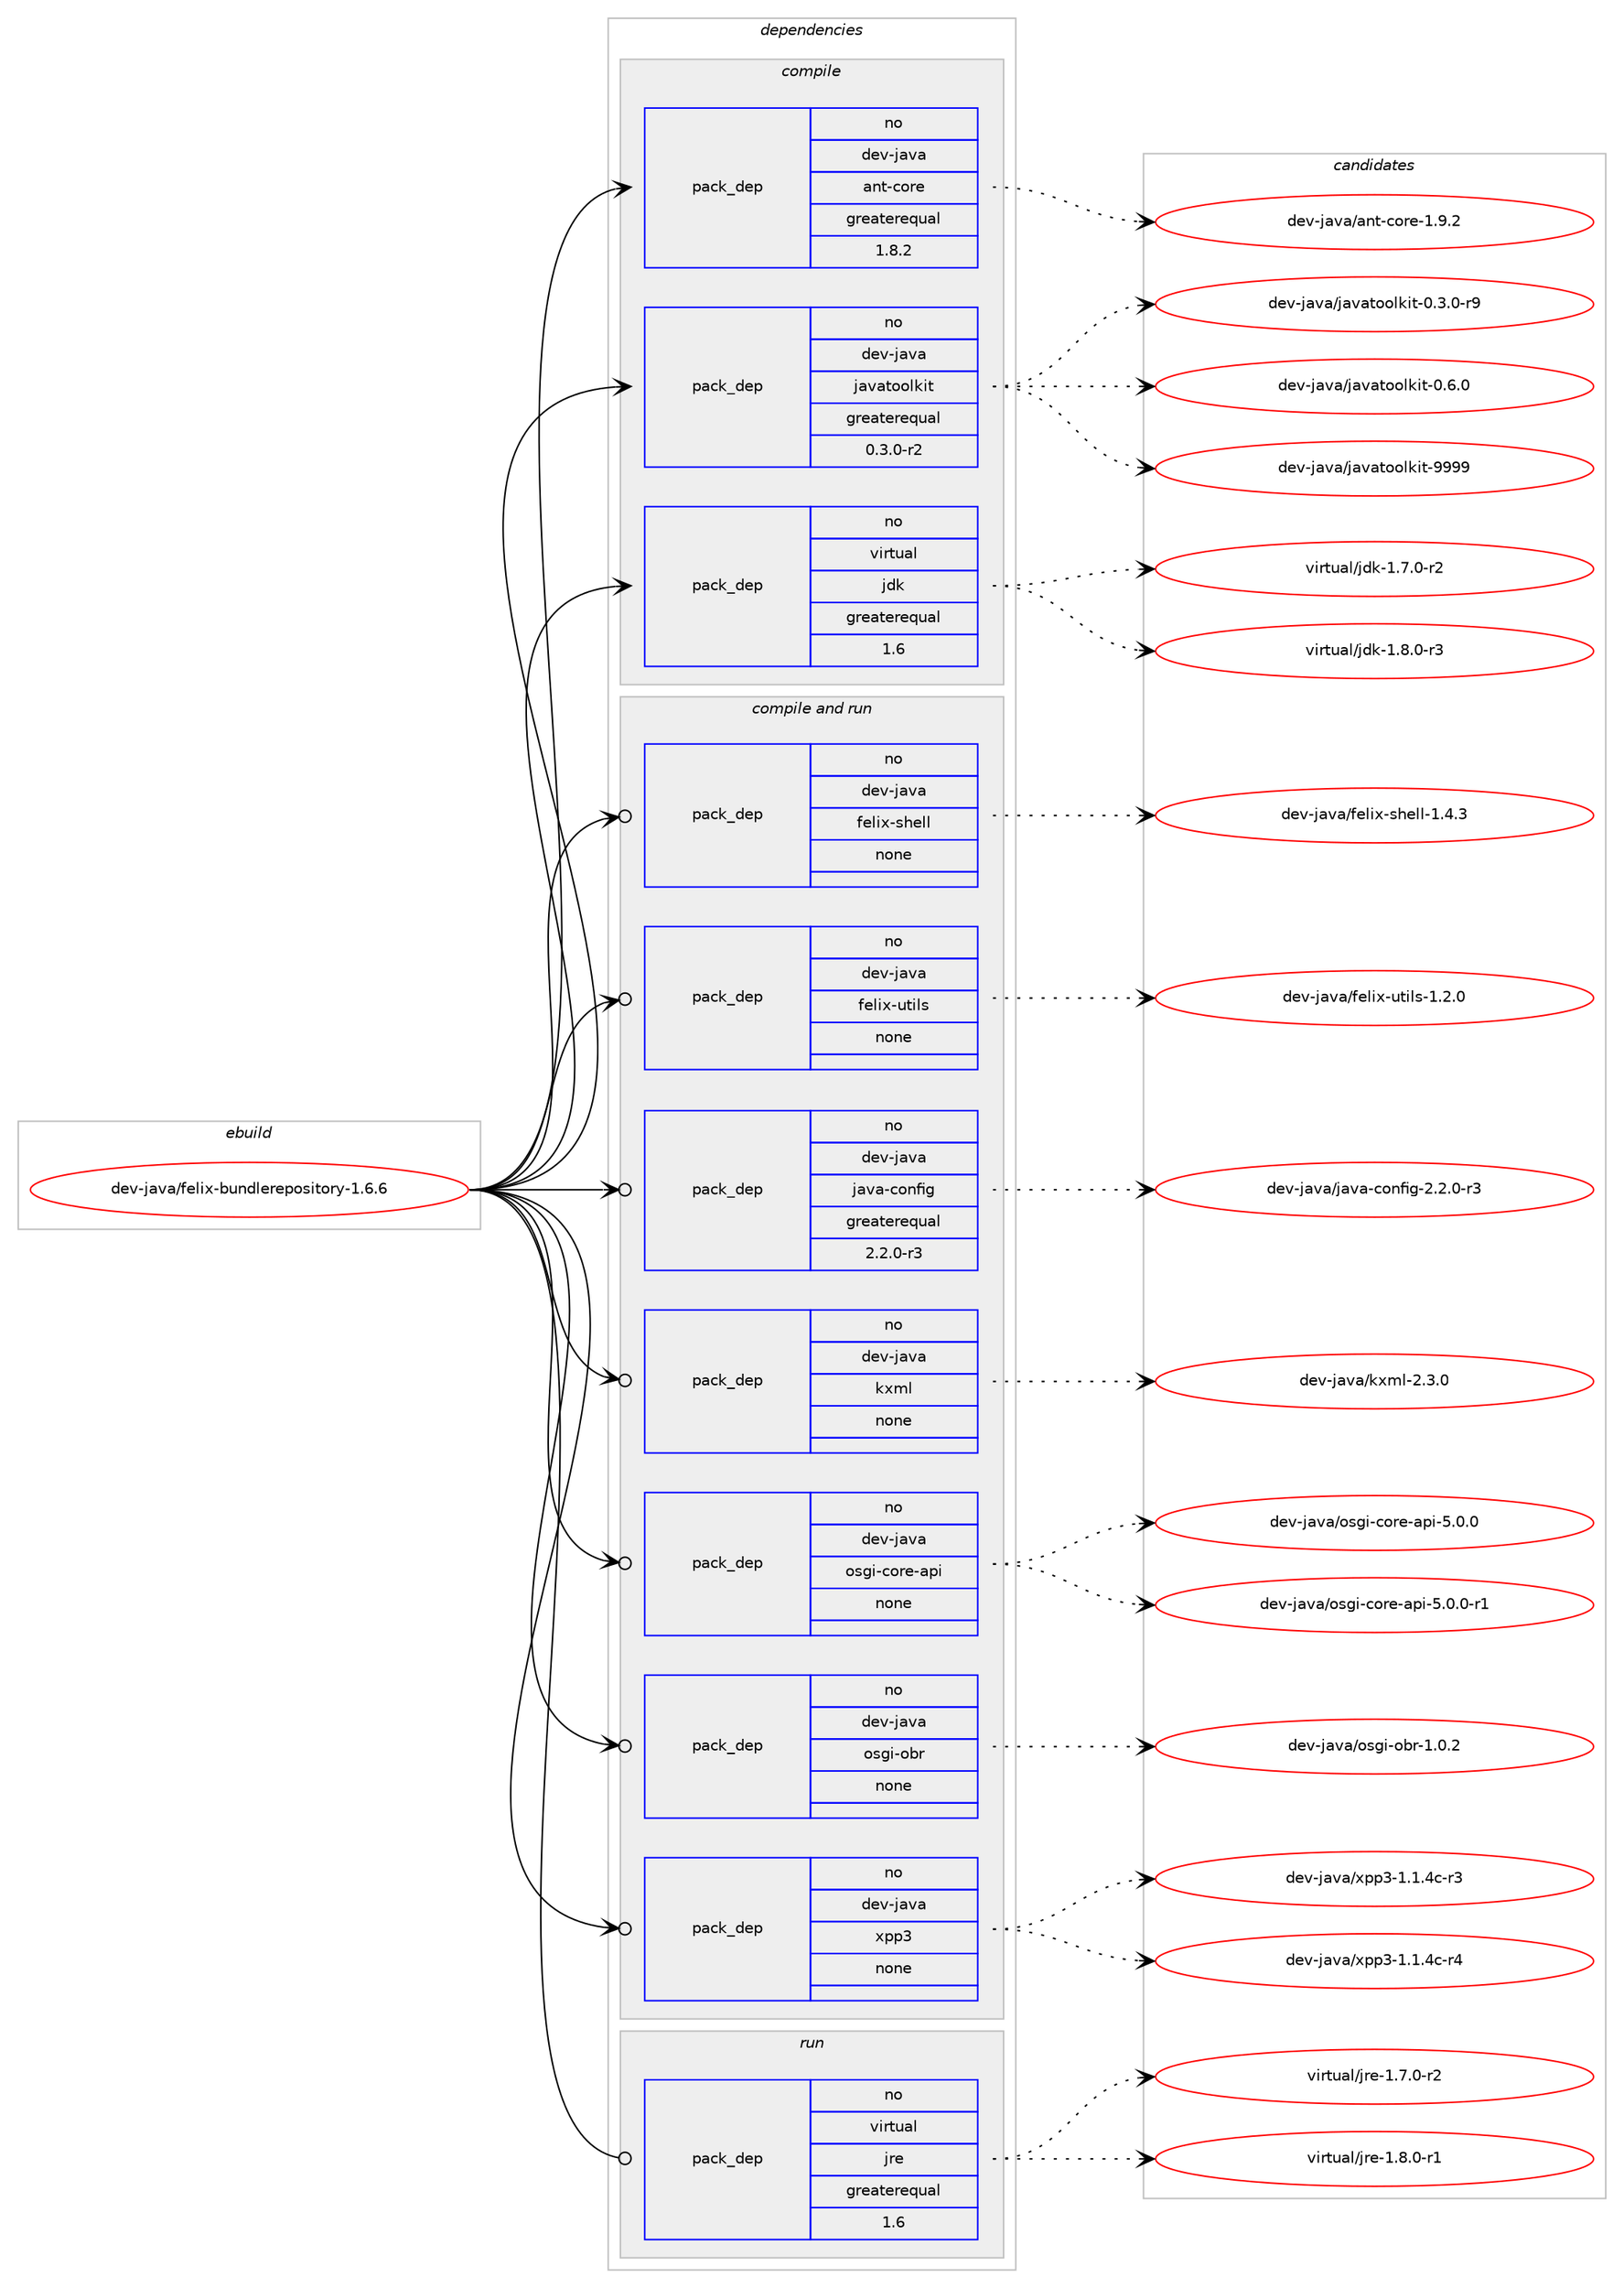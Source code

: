 digraph prolog {

# *************
# Graph options
# *************

newrank=true;
concentrate=true;
compound=true;
graph [rankdir=LR,fontname=Helvetica,fontsize=10,ranksep=1.5];#, ranksep=2.5, nodesep=0.2];
edge  [arrowhead=vee];
node  [fontname=Helvetica,fontsize=10];

# **********
# The ebuild
# **********

subgraph cluster_leftcol {
color=gray;
rank=same;
label=<<i>ebuild</i>>;
id [label="dev-java/felix-bundlerepository-1.6.6", color=red, width=4, href="../dev-java/felix-bundlerepository-1.6.6.svg"];
}

# ****************
# The dependencies
# ****************

subgraph cluster_midcol {
color=gray;
label=<<i>dependencies</i>>;
subgraph cluster_compile {
fillcolor="#eeeeee";
style=filled;
label=<<i>compile</i>>;
subgraph pack75220 {
dependency100132 [label=<<TABLE BORDER="0" CELLBORDER="1" CELLSPACING="0" CELLPADDING="4" WIDTH="220"><TR><TD ROWSPAN="6" CELLPADDING="30">pack_dep</TD></TR><TR><TD WIDTH="110">no</TD></TR><TR><TD>dev-java</TD></TR><TR><TD>ant-core</TD></TR><TR><TD>greaterequal</TD></TR><TR><TD>1.8.2</TD></TR></TABLE>>, shape=none, color=blue];
}
id:e -> dependency100132:w [weight=20,style="solid",arrowhead="vee"];
subgraph pack75221 {
dependency100133 [label=<<TABLE BORDER="0" CELLBORDER="1" CELLSPACING="0" CELLPADDING="4" WIDTH="220"><TR><TD ROWSPAN="6" CELLPADDING="30">pack_dep</TD></TR><TR><TD WIDTH="110">no</TD></TR><TR><TD>dev-java</TD></TR><TR><TD>javatoolkit</TD></TR><TR><TD>greaterequal</TD></TR><TR><TD>0.3.0-r2</TD></TR></TABLE>>, shape=none, color=blue];
}
id:e -> dependency100133:w [weight=20,style="solid",arrowhead="vee"];
subgraph pack75222 {
dependency100134 [label=<<TABLE BORDER="0" CELLBORDER="1" CELLSPACING="0" CELLPADDING="4" WIDTH="220"><TR><TD ROWSPAN="6" CELLPADDING="30">pack_dep</TD></TR><TR><TD WIDTH="110">no</TD></TR><TR><TD>virtual</TD></TR><TR><TD>jdk</TD></TR><TR><TD>greaterequal</TD></TR><TR><TD>1.6</TD></TR></TABLE>>, shape=none, color=blue];
}
id:e -> dependency100134:w [weight=20,style="solid",arrowhead="vee"];
}
subgraph cluster_compileandrun {
fillcolor="#eeeeee";
style=filled;
label=<<i>compile and run</i>>;
subgraph pack75223 {
dependency100135 [label=<<TABLE BORDER="0" CELLBORDER="1" CELLSPACING="0" CELLPADDING="4" WIDTH="220"><TR><TD ROWSPAN="6" CELLPADDING="30">pack_dep</TD></TR><TR><TD WIDTH="110">no</TD></TR><TR><TD>dev-java</TD></TR><TR><TD>felix-shell</TD></TR><TR><TD>none</TD></TR><TR><TD></TD></TR></TABLE>>, shape=none, color=blue];
}
id:e -> dependency100135:w [weight=20,style="solid",arrowhead="odotvee"];
subgraph pack75224 {
dependency100136 [label=<<TABLE BORDER="0" CELLBORDER="1" CELLSPACING="0" CELLPADDING="4" WIDTH="220"><TR><TD ROWSPAN="6" CELLPADDING="30">pack_dep</TD></TR><TR><TD WIDTH="110">no</TD></TR><TR><TD>dev-java</TD></TR><TR><TD>felix-utils</TD></TR><TR><TD>none</TD></TR><TR><TD></TD></TR></TABLE>>, shape=none, color=blue];
}
id:e -> dependency100136:w [weight=20,style="solid",arrowhead="odotvee"];
subgraph pack75225 {
dependency100137 [label=<<TABLE BORDER="0" CELLBORDER="1" CELLSPACING="0" CELLPADDING="4" WIDTH="220"><TR><TD ROWSPAN="6" CELLPADDING="30">pack_dep</TD></TR><TR><TD WIDTH="110">no</TD></TR><TR><TD>dev-java</TD></TR><TR><TD>java-config</TD></TR><TR><TD>greaterequal</TD></TR><TR><TD>2.2.0-r3</TD></TR></TABLE>>, shape=none, color=blue];
}
id:e -> dependency100137:w [weight=20,style="solid",arrowhead="odotvee"];
subgraph pack75226 {
dependency100138 [label=<<TABLE BORDER="0" CELLBORDER="1" CELLSPACING="0" CELLPADDING="4" WIDTH="220"><TR><TD ROWSPAN="6" CELLPADDING="30">pack_dep</TD></TR><TR><TD WIDTH="110">no</TD></TR><TR><TD>dev-java</TD></TR><TR><TD>kxml</TD></TR><TR><TD>none</TD></TR><TR><TD></TD></TR></TABLE>>, shape=none, color=blue];
}
id:e -> dependency100138:w [weight=20,style="solid",arrowhead="odotvee"];
subgraph pack75227 {
dependency100139 [label=<<TABLE BORDER="0" CELLBORDER="1" CELLSPACING="0" CELLPADDING="4" WIDTH="220"><TR><TD ROWSPAN="6" CELLPADDING="30">pack_dep</TD></TR><TR><TD WIDTH="110">no</TD></TR><TR><TD>dev-java</TD></TR><TR><TD>osgi-core-api</TD></TR><TR><TD>none</TD></TR><TR><TD></TD></TR></TABLE>>, shape=none, color=blue];
}
id:e -> dependency100139:w [weight=20,style="solid",arrowhead="odotvee"];
subgraph pack75228 {
dependency100140 [label=<<TABLE BORDER="0" CELLBORDER="1" CELLSPACING="0" CELLPADDING="4" WIDTH="220"><TR><TD ROWSPAN="6" CELLPADDING="30">pack_dep</TD></TR><TR><TD WIDTH="110">no</TD></TR><TR><TD>dev-java</TD></TR><TR><TD>osgi-obr</TD></TR><TR><TD>none</TD></TR><TR><TD></TD></TR></TABLE>>, shape=none, color=blue];
}
id:e -> dependency100140:w [weight=20,style="solid",arrowhead="odotvee"];
subgraph pack75229 {
dependency100141 [label=<<TABLE BORDER="0" CELLBORDER="1" CELLSPACING="0" CELLPADDING="4" WIDTH="220"><TR><TD ROWSPAN="6" CELLPADDING="30">pack_dep</TD></TR><TR><TD WIDTH="110">no</TD></TR><TR><TD>dev-java</TD></TR><TR><TD>xpp3</TD></TR><TR><TD>none</TD></TR><TR><TD></TD></TR></TABLE>>, shape=none, color=blue];
}
id:e -> dependency100141:w [weight=20,style="solid",arrowhead="odotvee"];
}
subgraph cluster_run {
fillcolor="#eeeeee";
style=filled;
label=<<i>run</i>>;
subgraph pack75230 {
dependency100142 [label=<<TABLE BORDER="0" CELLBORDER="1" CELLSPACING="0" CELLPADDING="4" WIDTH="220"><TR><TD ROWSPAN="6" CELLPADDING="30">pack_dep</TD></TR><TR><TD WIDTH="110">no</TD></TR><TR><TD>virtual</TD></TR><TR><TD>jre</TD></TR><TR><TD>greaterequal</TD></TR><TR><TD>1.6</TD></TR></TABLE>>, shape=none, color=blue];
}
id:e -> dependency100142:w [weight=20,style="solid",arrowhead="odot"];
}
}

# **************
# The candidates
# **************

subgraph cluster_choices {
rank=same;
color=gray;
label=<<i>candidates</i>>;

subgraph choice75220 {
color=black;
nodesep=1;
choice10010111845106971189747971101164599111114101454946574650 [label="dev-java/ant-core-1.9.2", color=red, width=4,href="../dev-java/ant-core-1.9.2.svg"];
dependency100132:e -> choice10010111845106971189747971101164599111114101454946574650:w [style=dotted,weight="100"];
}
subgraph choice75221 {
color=black;
nodesep=1;
choice1001011184510697118974710697118971161111111081071051164548465146484511457 [label="dev-java/javatoolkit-0.3.0-r9", color=red, width=4,href="../dev-java/javatoolkit-0.3.0-r9.svg"];
choice100101118451069711897471069711897116111111108107105116454846544648 [label="dev-java/javatoolkit-0.6.0", color=red, width=4,href="../dev-java/javatoolkit-0.6.0.svg"];
choice1001011184510697118974710697118971161111111081071051164557575757 [label="dev-java/javatoolkit-9999", color=red, width=4,href="../dev-java/javatoolkit-9999.svg"];
dependency100133:e -> choice1001011184510697118974710697118971161111111081071051164548465146484511457:w [style=dotted,weight="100"];
dependency100133:e -> choice100101118451069711897471069711897116111111108107105116454846544648:w [style=dotted,weight="100"];
dependency100133:e -> choice1001011184510697118974710697118971161111111081071051164557575757:w [style=dotted,weight="100"];
}
subgraph choice75222 {
color=black;
nodesep=1;
choice11810511411611797108471061001074549465546484511450 [label="virtual/jdk-1.7.0-r2", color=red, width=4,href="../virtual/jdk-1.7.0-r2.svg"];
choice11810511411611797108471061001074549465646484511451 [label="virtual/jdk-1.8.0-r3", color=red, width=4,href="../virtual/jdk-1.8.0-r3.svg"];
dependency100134:e -> choice11810511411611797108471061001074549465546484511450:w [style=dotted,weight="100"];
dependency100134:e -> choice11810511411611797108471061001074549465646484511451:w [style=dotted,weight="100"];
}
subgraph choice75223 {
color=black;
nodesep=1;
choice1001011184510697118974710210110810512045115104101108108454946524651 [label="dev-java/felix-shell-1.4.3", color=red, width=4,href="../dev-java/felix-shell-1.4.3.svg"];
dependency100135:e -> choice1001011184510697118974710210110810512045115104101108108454946524651:w [style=dotted,weight="100"];
}
subgraph choice75224 {
color=black;
nodesep=1;
choice1001011184510697118974710210110810512045117116105108115454946504648 [label="dev-java/felix-utils-1.2.0", color=red, width=4,href="../dev-java/felix-utils-1.2.0.svg"];
dependency100136:e -> choice1001011184510697118974710210110810512045117116105108115454946504648:w [style=dotted,weight="100"];
}
subgraph choice75225 {
color=black;
nodesep=1;
choice10010111845106971189747106971189745991111101021051034550465046484511451 [label="dev-java/java-config-2.2.0-r3", color=red, width=4,href="../dev-java/java-config-2.2.0-r3.svg"];
dependency100137:e -> choice10010111845106971189747106971189745991111101021051034550465046484511451:w [style=dotted,weight="100"];
}
subgraph choice75226 {
color=black;
nodesep=1;
choice10010111845106971189747107120109108455046514648 [label="dev-java/kxml-2.3.0", color=red, width=4,href="../dev-java/kxml-2.3.0.svg"];
dependency100138:e -> choice10010111845106971189747107120109108455046514648:w [style=dotted,weight="100"];
}
subgraph choice75227 {
color=black;
nodesep=1;
choice1001011184510697118974711111510310545991111141014597112105455346484648 [label="dev-java/osgi-core-api-5.0.0", color=red, width=4,href="../dev-java/osgi-core-api-5.0.0.svg"];
choice10010111845106971189747111115103105459911111410145971121054553464846484511449 [label="dev-java/osgi-core-api-5.0.0-r1", color=red, width=4,href="../dev-java/osgi-core-api-5.0.0-r1.svg"];
dependency100139:e -> choice1001011184510697118974711111510310545991111141014597112105455346484648:w [style=dotted,weight="100"];
dependency100139:e -> choice10010111845106971189747111115103105459911111410145971121054553464846484511449:w [style=dotted,weight="100"];
}
subgraph choice75228 {
color=black;
nodesep=1;
choice100101118451069711897471111151031054511198114454946484650 [label="dev-java/osgi-obr-1.0.2", color=red, width=4,href="../dev-java/osgi-obr-1.0.2.svg"];
dependency100140:e -> choice100101118451069711897471111151031054511198114454946484650:w [style=dotted,weight="100"];
}
subgraph choice75229 {
color=black;
nodesep=1;
choice1001011184510697118974712011211251454946494652994511451 [label="dev-java/xpp3-1.1.4c-r3", color=red, width=4,href="../dev-java/xpp3-1.1.4c-r3.svg"];
choice1001011184510697118974712011211251454946494652994511452 [label="dev-java/xpp3-1.1.4c-r4", color=red, width=4,href="../dev-java/xpp3-1.1.4c-r4.svg"];
dependency100141:e -> choice1001011184510697118974712011211251454946494652994511451:w [style=dotted,weight="100"];
dependency100141:e -> choice1001011184510697118974712011211251454946494652994511452:w [style=dotted,weight="100"];
}
subgraph choice75230 {
color=black;
nodesep=1;
choice11810511411611797108471061141014549465546484511450 [label="virtual/jre-1.7.0-r2", color=red, width=4,href="../virtual/jre-1.7.0-r2.svg"];
choice11810511411611797108471061141014549465646484511449 [label="virtual/jre-1.8.0-r1", color=red, width=4,href="../virtual/jre-1.8.0-r1.svg"];
dependency100142:e -> choice11810511411611797108471061141014549465546484511450:w [style=dotted,weight="100"];
dependency100142:e -> choice11810511411611797108471061141014549465646484511449:w [style=dotted,weight="100"];
}
}

}
